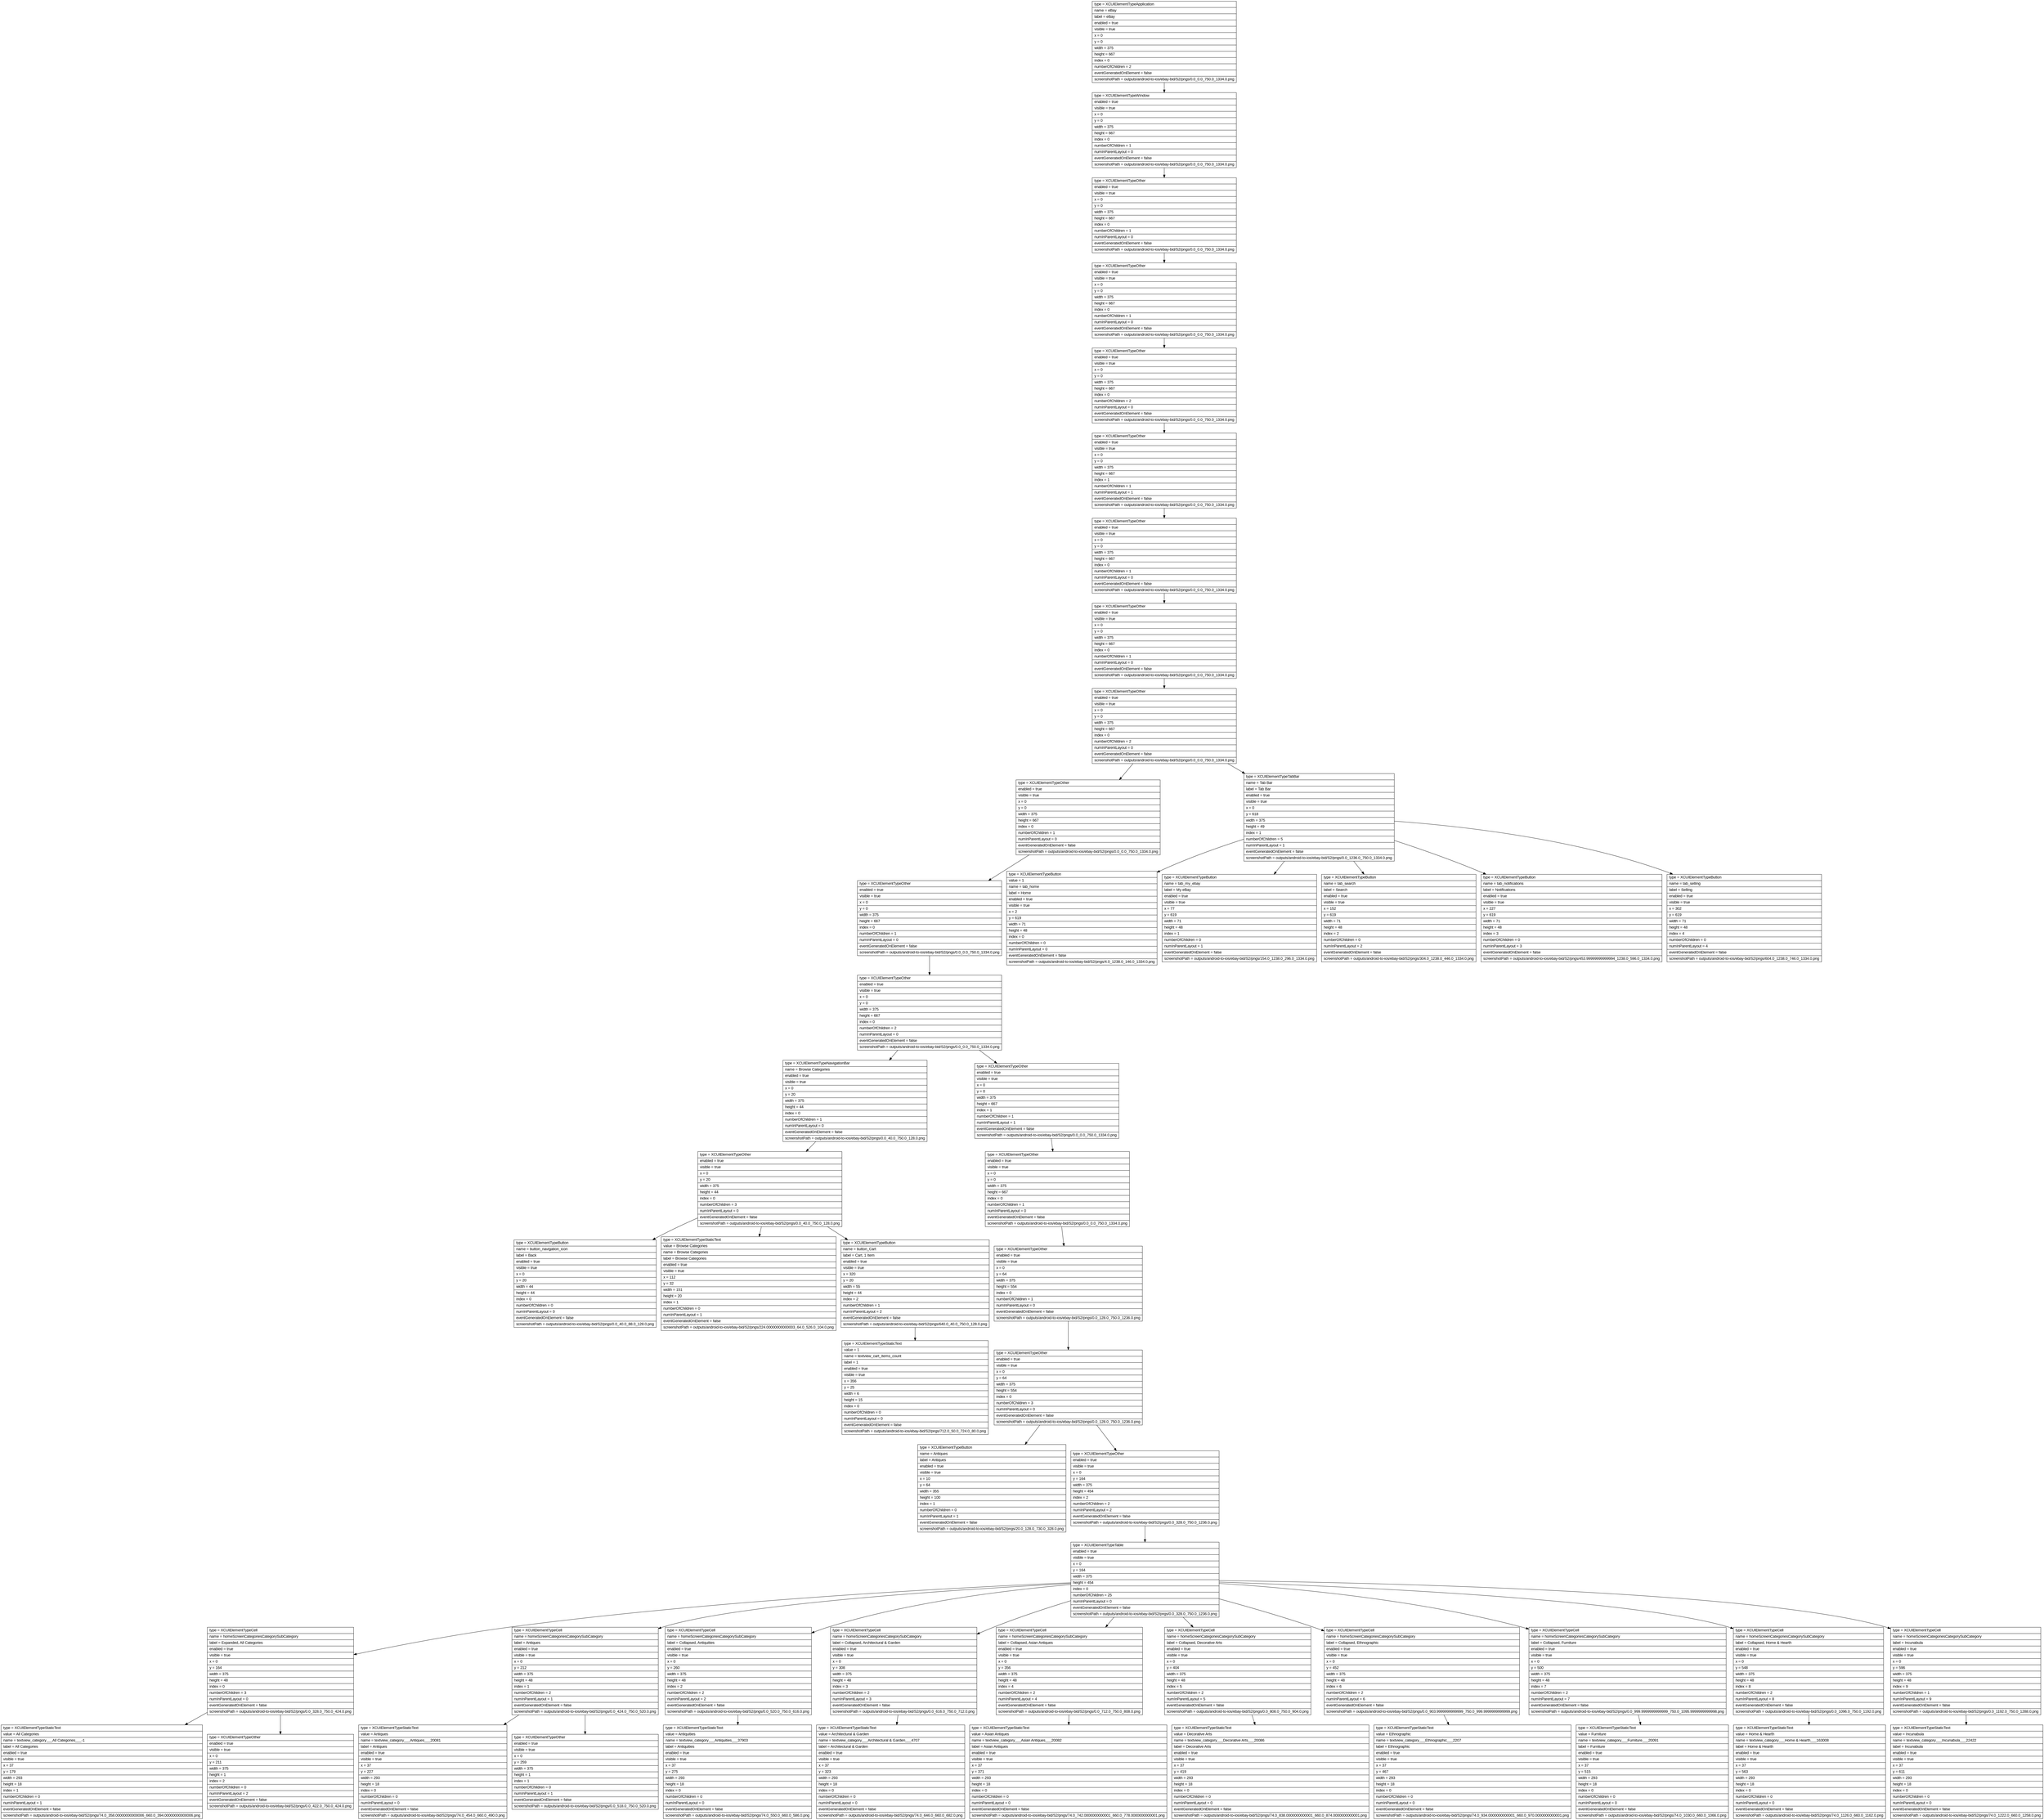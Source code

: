 digraph Layout {

	node [shape=record fontname=Arial];

	0	[label="{type = XCUIElementTypeApplication\l|name = eBay\l|label = eBay\l|enabled = true\l|visible = true\l|x = 0\l|y = 0\l|width = 375\l|height = 667\l|index = 0\l|numberOfChildren = 2\l|eventGeneratedOnElement = false \l|screenshotPath = outputs/android-to-ios/ebay-bid/S2/pngs/0.0_0.0_750.0_1334.0.png\l}"]
	1	[label="{type = XCUIElementTypeWindow\l|enabled = true\l|visible = true\l|x = 0\l|y = 0\l|width = 375\l|height = 667\l|index = 0\l|numberOfChildren = 1\l|numInParentLayout = 0\l|eventGeneratedOnElement = false \l|screenshotPath = outputs/android-to-ios/ebay-bid/S2/pngs/0.0_0.0_750.0_1334.0.png\l}"]
	2	[label="{type = XCUIElementTypeOther\l|enabled = true\l|visible = true\l|x = 0\l|y = 0\l|width = 375\l|height = 667\l|index = 0\l|numberOfChildren = 1\l|numInParentLayout = 0\l|eventGeneratedOnElement = false \l|screenshotPath = outputs/android-to-ios/ebay-bid/S2/pngs/0.0_0.0_750.0_1334.0.png\l}"]
	3	[label="{type = XCUIElementTypeOther\l|enabled = true\l|visible = true\l|x = 0\l|y = 0\l|width = 375\l|height = 667\l|index = 0\l|numberOfChildren = 1\l|numInParentLayout = 0\l|eventGeneratedOnElement = false \l|screenshotPath = outputs/android-to-ios/ebay-bid/S2/pngs/0.0_0.0_750.0_1334.0.png\l}"]
	4	[label="{type = XCUIElementTypeOther\l|enabled = true\l|visible = true\l|x = 0\l|y = 0\l|width = 375\l|height = 667\l|index = 0\l|numberOfChildren = 2\l|numInParentLayout = 0\l|eventGeneratedOnElement = false \l|screenshotPath = outputs/android-to-ios/ebay-bid/S2/pngs/0.0_0.0_750.0_1334.0.png\l}"]
	5	[label="{type = XCUIElementTypeOther\l|enabled = true\l|visible = true\l|x = 0\l|y = 0\l|width = 375\l|height = 667\l|index = 1\l|numberOfChildren = 1\l|numInParentLayout = 1\l|eventGeneratedOnElement = false \l|screenshotPath = outputs/android-to-ios/ebay-bid/S2/pngs/0.0_0.0_750.0_1334.0.png\l}"]
	6	[label="{type = XCUIElementTypeOther\l|enabled = true\l|visible = true\l|x = 0\l|y = 0\l|width = 375\l|height = 667\l|index = 0\l|numberOfChildren = 1\l|numInParentLayout = 0\l|eventGeneratedOnElement = false \l|screenshotPath = outputs/android-to-ios/ebay-bid/S2/pngs/0.0_0.0_750.0_1334.0.png\l}"]
	7	[label="{type = XCUIElementTypeOther\l|enabled = true\l|visible = true\l|x = 0\l|y = 0\l|width = 375\l|height = 667\l|index = 0\l|numberOfChildren = 1\l|numInParentLayout = 0\l|eventGeneratedOnElement = false \l|screenshotPath = outputs/android-to-ios/ebay-bid/S2/pngs/0.0_0.0_750.0_1334.0.png\l}"]
	8	[label="{type = XCUIElementTypeOther\l|enabled = true\l|visible = true\l|x = 0\l|y = 0\l|width = 375\l|height = 667\l|index = 0\l|numberOfChildren = 2\l|numInParentLayout = 0\l|eventGeneratedOnElement = false \l|screenshotPath = outputs/android-to-ios/ebay-bid/S2/pngs/0.0_0.0_750.0_1334.0.png\l}"]
	9	[label="{type = XCUIElementTypeOther\l|enabled = true\l|visible = true\l|x = 0\l|y = 0\l|width = 375\l|height = 667\l|index = 0\l|numberOfChildren = 1\l|numInParentLayout = 0\l|eventGeneratedOnElement = false \l|screenshotPath = outputs/android-to-ios/ebay-bid/S2/pngs/0.0_0.0_750.0_1334.0.png\l}"]
	10	[label="{type = XCUIElementTypeTabBar\l|name = Tab Bar\l|label = Tab Bar\l|enabled = true\l|visible = true\l|x = 0\l|y = 618\l|width = 375\l|height = 49\l|index = 1\l|numberOfChildren = 5\l|numInParentLayout = 1\l|eventGeneratedOnElement = false \l|screenshotPath = outputs/android-to-ios/ebay-bid/S2/pngs/0.0_1236.0_750.0_1334.0.png\l}"]
	11	[label="{type = XCUIElementTypeOther\l|enabled = true\l|visible = true\l|x = 0\l|y = 0\l|width = 375\l|height = 667\l|index = 0\l|numberOfChildren = 1\l|numInParentLayout = 0\l|eventGeneratedOnElement = false \l|screenshotPath = outputs/android-to-ios/ebay-bid/S2/pngs/0.0_0.0_750.0_1334.0.png\l}"]
	12	[label="{type = XCUIElementTypeButton\l|value = 1\l|name = tab_home\l|label = Home\l|enabled = true\l|visible = true\l|x = 2\l|y = 619\l|width = 71\l|height = 48\l|index = 0\l|numberOfChildren = 0\l|numInParentLayout = 0\l|eventGeneratedOnElement = false \l|screenshotPath = outputs/android-to-ios/ebay-bid/S2/pngs/4.0_1238.0_146.0_1334.0.png\l}"]
	13	[label="{type = XCUIElementTypeButton\l|name = tab_my_ebay\l|label = My eBay\l|enabled = true\l|visible = true\l|x = 77\l|y = 619\l|width = 71\l|height = 48\l|index = 1\l|numberOfChildren = 0\l|numInParentLayout = 1\l|eventGeneratedOnElement = false \l|screenshotPath = outputs/android-to-ios/ebay-bid/S2/pngs/154.0_1238.0_296.0_1334.0.png\l}"]
	14	[label="{type = XCUIElementTypeButton\l|name = tab_search\l|label = Search\l|enabled = true\l|visible = true\l|x = 152\l|y = 619\l|width = 71\l|height = 48\l|index = 2\l|numberOfChildren = 0\l|numInParentLayout = 2\l|eventGeneratedOnElement = false \l|screenshotPath = outputs/android-to-ios/ebay-bid/S2/pngs/304.0_1238.0_446.0_1334.0.png\l}"]
	15	[label="{type = XCUIElementTypeButton\l|name = tab_notifications\l|label = Notifications\l|enabled = true\l|visible = true\l|x = 227\l|y = 619\l|width = 71\l|height = 48\l|index = 3\l|numberOfChildren = 0\l|numInParentLayout = 3\l|eventGeneratedOnElement = false \l|screenshotPath = outputs/android-to-ios/ebay-bid/S2/pngs/453.99999999999994_1238.0_596.0_1334.0.png\l}"]
	16	[label="{type = XCUIElementTypeButton\l|name = tab_selling\l|label = Selling\l|enabled = true\l|visible = true\l|x = 302\l|y = 619\l|width = 71\l|height = 48\l|index = 4\l|numberOfChildren = 0\l|numInParentLayout = 4\l|eventGeneratedOnElement = false \l|screenshotPath = outputs/android-to-ios/ebay-bid/S2/pngs/604.0_1238.0_746.0_1334.0.png\l}"]
	17	[label="{type = XCUIElementTypeOther\l|enabled = true\l|visible = true\l|x = 0\l|y = 0\l|width = 375\l|height = 667\l|index = 0\l|numberOfChildren = 2\l|numInParentLayout = 0\l|eventGeneratedOnElement = false \l|screenshotPath = outputs/android-to-ios/ebay-bid/S2/pngs/0.0_0.0_750.0_1334.0.png\l}"]
	18	[label="{type = XCUIElementTypeNavigationBar\l|name = Browse Categories\l|enabled = true\l|visible = true\l|x = 0\l|y = 20\l|width = 375\l|height = 44\l|index = 0\l|numberOfChildren = 1\l|numInParentLayout = 0\l|eventGeneratedOnElement = false \l|screenshotPath = outputs/android-to-ios/ebay-bid/S2/pngs/0.0_40.0_750.0_128.0.png\l}"]
	19	[label="{type = XCUIElementTypeOther\l|enabled = true\l|visible = true\l|x = 0\l|y = 0\l|width = 375\l|height = 667\l|index = 1\l|numberOfChildren = 1\l|numInParentLayout = 1\l|eventGeneratedOnElement = false \l|screenshotPath = outputs/android-to-ios/ebay-bid/S2/pngs/0.0_0.0_750.0_1334.0.png\l}"]
	20	[label="{type = XCUIElementTypeOther\l|enabled = true\l|visible = true\l|x = 0\l|y = 20\l|width = 375\l|height = 44\l|index = 0\l|numberOfChildren = 3\l|numInParentLayout = 0\l|eventGeneratedOnElement = false \l|screenshotPath = outputs/android-to-ios/ebay-bid/S2/pngs/0.0_40.0_750.0_128.0.png\l}"]
	21	[label="{type = XCUIElementTypeOther\l|enabled = true\l|visible = true\l|x = 0\l|y = 0\l|width = 375\l|height = 667\l|index = 0\l|numberOfChildren = 1\l|numInParentLayout = 0\l|eventGeneratedOnElement = false \l|screenshotPath = outputs/android-to-ios/ebay-bid/S2/pngs/0.0_0.0_750.0_1334.0.png\l}"]
	22	[label="{type = XCUIElementTypeButton\l|name = button_navigation_icon\l|label = Back\l|enabled = true\l|visible = true\l|x = 0\l|y = 20\l|width = 44\l|height = 44\l|index = 0\l|numberOfChildren = 0\l|numInParentLayout = 0\l|eventGeneratedOnElement = false \l|screenshotPath = outputs/android-to-ios/ebay-bid/S2/pngs/0.0_40.0_88.0_128.0.png\l}"]
	23	[label="{type = XCUIElementTypeStaticText\l|value = Browse Categories\l|name = Browse Categories\l|label = Browse Categories\l|enabled = true\l|visible = true\l|x = 112\l|y = 32\l|width = 151\l|height = 20\l|index = 1\l|numberOfChildren = 0\l|numInParentLayout = 1\l|eventGeneratedOnElement = false \l|screenshotPath = outputs/android-to-ios/ebay-bid/S2/pngs/224.00000000000003_64.0_526.0_104.0.png\l}"]
	24	[label="{type = XCUIElementTypeButton\l|name = button_Cart\l|label = Cart, 1 Item\l|enabled = true\l|visible = true\l|x = 320\l|y = 20\l|width = 55\l|height = 44\l|index = 2\l|numberOfChildren = 1\l|numInParentLayout = 2\l|eventGeneratedOnElement = false \l|screenshotPath = outputs/android-to-ios/ebay-bid/S2/pngs/640.0_40.0_750.0_128.0.png\l}"]
	25	[label="{type = XCUIElementTypeOther\l|enabled = true\l|visible = true\l|x = 0\l|y = 64\l|width = 375\l|height = 554\l|index = 0\l|numberOfChildren = 1\l|numInParentLayout = 0\l|eventGeneratedOnElement = false \l|screenshotPath = outputs/android-to-ios/ebay-bid/S2/pngs/0.0_128.0_750.0_1236.0.png\l}"]
	26	[label="{type = XCUIElementTypeStaticText\l|value = 1\l|name = textview_cart_items_count\l|label = 1\l|enabled = true\l|visible = true\l|x = 356\l|y = 25\l|width = 6\l|height = 15\l|index = 0\l|numberOfChildren = 0\l|numInParentLayout = 0\l|eventGeneratedOnElement = false \l|screenshotPath = outputs/android-to-ios/ebay-bid/S2/pngs/712.0_50.0_724.0_80.0.png\l}"]
	27	[label="{type = XCUIElementTypeOther\l|enabled = true\l|visible = true\l|x = 0\l|y = 64\l|width = 375\l|height = 554\l|index = 0\l|numberOfChildren = 3\l|numInParentLayout = 0\l|eventGeneratedOnElement = false \l|screenshotPath = outputs/android-to-ios/ebay-bid/S2/pngs/0.0_128.0_750.0_1236.0.png\l}"]
	28	[label="{type = XCUIElementTypeButton\l|name = Antiques\l|label = Antiques\l|enabled = true\l|visible = true\l|x = 10\l|y = 64\l|width = 355\l|height = 100\l|index = 1\l|numberOfChildren = 0\l|numInParentLayout = 1\l|eventGeneratedOnElement = false \l|screenshotPath = outputs/android-to-ios/ebay-bid/S2/pngs/20.0_128.0_730.0_328.0.png\l}"]
	29	[label="{type = XCUIElementTypeOther\l|enabled = true\l|visible = true\l|x = 0\l|y = 164\l|width = 375\l|height = 454\l|index = 2\l|numberOfChildren = 2\l|numInParentLayout = 2\l|eventGeneratedOnElement = false \l|screenshotPath = outputs/android-to-ios/ebay-bid/S2/pngs/0.0_328.0_750.0_1236.0.png\l}"]
	30	[label="{type = XCUIElementTypeTable\l|enabled = true\l|visible = true\l|x = 0\l|y = 164\l|width = 375\l|height = 454\l|index = 0\l|numberOfChildren = 25\l|numInParentLayout = 0\l|eventGeneratedOnElement = false \l|screenshotPath = outputs/android-to-ios/ebay-bid/S2/pngs/0.0_328.0_750.0_1236.0.png\l}"]
	31	[label="{type = XCUIElementTypeCell\l|name = homeScreenCategoriesCategorySubCategory\l|label = Expanded, All Categories\l|enabled = true\l|visible = true\l|x = 0\l|y = 164\l|width = 375\l|height = 48\l|index = 0\l|numberOfChildren = 3\l|numInParentLayout = 0\l|eventGeneratedOnElement = false \l|screenshotPath = outputs/android-to-ios/ebay-bid/S2/pngs/0.0_328.0_750.0_424.0.png\l}"]
	32	[label="{type = XCUIElementTypeCell\l|name = homeScreenCategoriesCategorySubCategory\l|label = Antiques\l|enabled = true\l|visible = true\l|x = 0\l|y = 212\l|width = 375\l|height = 48\l|index = 1\l|numberOfChildren = 2\l|numInParentLayout = 1\l|eventGeneratedOnElement = false \l|screenshotPath = outputs/android-to-ios/ebay-bid/S2/pngs/0.0_424.0_750.0_520.0.png\l}"]
	33	[label="{type = XCUIElementTypeCell\l|name = homeScreenCategoriesCategorySubCategory\l|label = Collapsed, Antiquities\l|enabled = true\l|visible = true\l|x = 0\l|y = 260\l|width = 375\l|height = 48\l|index = 2\l|numberOfChildren = 2\l|numInParentLayout = 2\l|eventGeneratedOnElement = false \l|screenshotPath = outputs/android-to-ios/ebay-bid/S2/pngs/0.0_520.0_750.0_616.0.png\l}"]
	34	[label="{type = XCUIElementTypeCell\l|name = homeScreenCategoriesCategorySubCategory\l|label = Collapsed, Architectural & Garden\l|enabled = true\l|visible = true\l|x = 0\l|y = 308\l|width = 375\l|height = 48\l|index = 3\l|numberOfChildren = 2\l|numInParentLayout = 3\l|eventGeneratedOnElement = false \l|screenshotPath = outputs/android-to-ios/ebay-bid/S2/pngs/0.0_616.0_750.0_712.0.png\l}"]
	35	[label="{type = XCUIElementTypeCell\l|name = homeScreenCategoriesCategorySubCategory\l|label = Collapsed, Asian Antiques\l|enabled = true\l|visible = true\l|x = 0\l|y = 356\l|width = 375\l|height = 48\l|index = 4\l|numberOfChildren = 2\l|numInParentLayout = 4\l|eventGeneratedOnElement = false \l|screenshotPath = outputs/android-to-ios/ebay-bid/S2/pngs/0.0_712.0_750.0_808.0.png\l}"]
	36	[label="{type = XCUIElementTypeCell\l|name = homeScreenCategoriesCategorySubCategory\l|label = Collapsed, Decorative Arts\l|enabled = true\l|visible = true\l|x = 0\l|y = 404\l|width = 375\l|height = 48\l|index = 5\l|numberOfChildren = 2\l|numInParentLayout = 5\l|eventGeneratedOnElement = false \l|screenshotPath = outputs/android-to-ios/ebay-bid/S2/pngs/0.0_808.0_750.0_904.0.png\l}"]
	37	[label="{type = XCUIElementTypeCell\l|name = homeScreenCategoriesCategorySubCategory\l|label = Collapsed, Ethnographic\l|enabled = true\l|visible = true\l|x = 0\l|y = 452\l|width = 375\l|height = 48\l|index = 6\l|numberOfChildren = 2\l|numInParentLayout = 6\l|eventGeneratedOnElement = false \l|screenshotPath = outputs/android-to-ios/ebay-bid/S2/pngs/0.0_903.9999999999999_750.0_999.9999999999999.png\l}"]
	38	[label="{type = XCUIElementTypeCell\l|name = homeScreenCategoriesCategorySubCategory\l|label = Collapsed, Furniture\l|enabled = true\l|visible = true\l|x = 0\l|y = 500\l|width = 375\l|height = 48\l|index = 7\l|numberOfChildren = 2\l|numInParentLayout = 7\l|eventGeneratedOnElement = false \l|screenshotPath = outputs/android-to-ios/ebay-bid/S2/pngs/0.0_999.9999999999999_750.0_1095.9999999999998.png\l}"]
	39	[label="{type = XCUIElementTypeCell\l|name = homeScreenCategoriesCategorySubCategory\l|label = Collapsed, Home & Hearth\l|enabled = true\l|visible = true\l|x = 0\l|y = 548\l|width = 375\l|height = 48\l|index = 8\l|numberOfChildren = 2\l|numInParentLayout = 8\l|eventGeneratedOnElement = false \l|screenshotPath = outputs/android-to-ios/ebay-bid/S2/pngs/0.0_1096.0_750.0_1192.0.png\l}"]
	40	[label="{type = XCUIElementTypeCell\l|name = homeScreenCategoriesCategorySubCategory\l|label = Incunabula\l|enabled = true\l|visible = true\l|x = 0\l|y = 596\l|width = 375\l|height = 48\l|index = 9\l|numberOfChildren = 1\l|numInParentLayout = 9\l|eventGeneratedOnElement = false \l|screenshotPath = outputs/android-to-ios/ebay-bid/S2/pngs/0.0_1192.0_750.0_1288.0.png\l}"]
	41	[label="{type = XCUIElementTypeStaticText\l|value = All Categories\l|name = textview_category___All Categories___-1\l|label = All Categories\l|enabled = true\l|visible = true\l|x = 37\l|y = 179\l|width = 293\l|height = 18\l|index = 1\l|numberOfChildren = 0\l|numInParentLayout = 1\l|eventGeneratedOnElement = false \l|screenshotPath = outputs/android-to-ios/ebay-bid/S2/pngs/74.0_358.00000000000006_660.0_394.00000000000006.png\l}"]
	42	[label="{type = XCUIElementTypeOther\l|enabled = true\l|visible = true\l|x = 0\l|y = 211\l|width = 375\l|height = 1\l|index = 2\l|numberOfChildren = 0\l|numInParentLayout = 2\l|eventGeneratedOnElement = false \l|screenshotPath = outputs/android-to-ios/ebay-bid/S2/pngs/0.0_422.0_750.0_424.0.png\l}"]
	43	[label="{type = XCUIElementTypeStaticText\l|value = Antiques\l|name = textview_category___Antiques___20081\l|label = Antiques\l|enabled = true\l|visible = true\l|x = 37\l|y = 227\l|width = 293\l|height = 18\l|index = 0\l|numberOfChildren = 0\l|numInParentLayout = 0\l|eventGeneratedOnElement = false \l|screenshotPath = outputs/android-to-ios/ebay-bid/S2/pngs/74.0_454.0_660.0_490.0.png\l}"]
	44	[label="{type = XCUIElementTypeOther\l|enabled = true\l|visible = true\l|x = 0\l|y = 259\l|width = 375\l|height = 1\l|index = 1\l|numberOfChildren = 0\l|numInParentLayout = 1\l|eventGeneratedOnElement = false \l|screenshotPath = outputs/android-to-ios/ebay-bid/S2/pngs/0.0_518.0_750.0_520.0.png\l}"]
	45	[label="{type = XCUIElementTypeStaticText\l|value = Antiquities\l|name = textview_category___Antiquities___37903\l|label = Antiquities\l|enabled = true\l|visible = true\l|x = 37\l|y = 275\l|width = 293\l|height = 18\l|index = 0\l|numberOfChildren = 0\l|numInParentLayout = 0\l|eventGeneratedOnElement = false \l|screenshotPath = outputs/android-to-ios/ebay-bid/S2/pngs/74.0_550.0_660.0_586.0.png\l}"]
	46	[label="{type = XCUIElementTypeStaticText\l|value = Architectural & Garden\l|name = textview_category___Architectural & Garden___4707\l|label = Architectural & Garden\l|enabled = true\l|visible = true\l|x = 37\l|y = 323\l|width = 293\l|height = 18\l|index = 0\l|numberOfChildren = 0\l|numInParentLayout = 0\l|eventGeneratedOnElement = false \l|screenshotPath = outputs/android-to-ios/ebay-bid/S2/pngs/74.0_646.0_660.0_682.0.png\l}"]
	47	[label="{type = XCUIElementTypeStaticText\l|value = Asian Antiques\l|name = textview_category___Asian Antiques___20082\l|label = Asian Antiques\l|enabled = true\l|visible = true\l|x = 37\l|y = 371\l|width = 293\l|height = 18\l|index = 0\l|numberOfChildren = 0\l|numInParentLayout = 0\l|eventGeneratedOnElement = false \l|screenshotPath = outputs/android-to-ios/ebay-bid/S2/pngs/74.0_742.0000000000001_660.0_778.0000000000001.png\l}"]
	48	[label="{type = XCUIElementTypeStaticText\l|value = Decorative Arts\l|name = textview_category___Decorative Arts___20086\l|label = Decorative Arts\l|enabled = true\l|visible = true\l|x = 37\l|y = 419\l|width = 293\l|height = 18\l|index = 0\l|numberOfChildren = 0\l|numInParentLayout = 0\l|eventGeneratedOnElement = false \l|screenshotPath = outputs/android-to-ios/ebay-bid/S2/pngs/74.0_838.0000000000001_660.0_874.0000000000001.png\l}"]
	49	[label="{type = XCUIElementTypeStaticText\l|value = Ethnographic\l|name = textview_category___Ethnographic___2207\l|label = Ethnographic\l|enabled = true\l|visible = true\l|x = 37\l|y = 467\l|width = 293\l|height = 18\l|index = 0\l|numberOfChildren = 0\l|numInParentLayout = 0\l|eventGeneratedOnElement = false \l|screenshotPath = outputs/android-to-ios/ebay-bid/S2/pngs/74.0_934.0000000000001_660.0_970.0000000000001.png\l}"]
	50	[label="{type = XCUIElementTypeStaticText\l|value = Furniture\l|name = textview_category___Furniture___20091\l|label = Furniture\l|enabled = true\l|visible = true\l|x = 37\l|y = 515\l|width = 293\l|height = 18\l|index = 0\l|numberOfChildren = 0\l|numInParentLayout = 0\l|eventGeneratedOnElement = false \l|screenshotPath = outputs/android-to-ios/ebay-bid/S2/pngs/74.0_1030.0_660.0_1066.0.png\l}"]
	51	[label="{type = XCUIElementTypeStaticText\l|value = Home & Hearth\l|name = textview_category___Home & Hearth___163008\l|label = Home & Hearth\l|enabled = true\l|visible = true\l|x = 37\l|y = 563\l|width = 293\l|height = 18\l|index = 0\l|numberOfChildren = 0\l|numInParentLayout = 0\l|eventGeneratedOnElement = false \l|screenshotPath = outputs/android-to-ios/ebay-bid/S2/pngs/74.0_1126.0_660.0_1162.0.png\l}"]
	52	[label="{type = XCUIElementTypeStaticText\l|value = Incunabula\l|name = textview_category___Incunabula___22422\l|label = Incunabula\l|enabled = true\l|visible = true\l|x = 37\l|y = 611\l|width = 293\l|height = 18\l|index = 0\l|numberOfChildren = 0\l|numInParentLayout = 0\l|eventGeneratedOnElement = false \l|screenshotPath = outputs/android-to-ios/ebay-bid/S2/pngs/74.0_1222.0_660.0_1258.0.png\l}"]


	0 -> 1
	1 -> 2
	2 -> 3
	3 -> 4
	4 -> 5
	5 -> 6
	6 -> 7
	7 -> 8
	8 -> 9
	8 -> 10
	9 -> 11
	10 -> 12
	10 -> 13
	10 -> 14
	10 -> 15
	10 -> 16
	11 -> 17
	17 -> 18
	17 -> 19
	18 -> 20
	19 -> 21
	20 -> 22
	20 -> 23
	20 -> 24
	21 -> 25
	24 -> 26
	25 -> 27
	27 -> 28
	27 -> 29
	29 -> 30
	30 -> 31
	30 -> 32
	30 -> 33
	30 -> 34
	30 -> 35
	30 -> 36
	30 -> 37
	30 -> 38
	30 -> 39
	30 -> 40
	31 -> 41
	31 -> 42
	32 -> 43
	32 -> 44
	33 -> 45
	34 -> 46
	35 -> 47
	36 -> 48
	37 -> 49
	38 -> 50
	39 -> 51
	40 -> 52


}